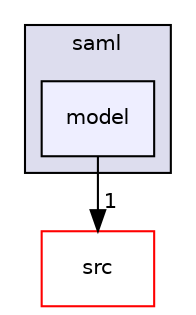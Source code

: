 digraph "wt-4.8.2/examples/feature/saml/model" {
  compound=true
  node [ fontsize="10", fontname="Helvetica"];
  edge [ labelfontsize="10", labelfontname="Helvetica"];
  subgraph clusterdir_fdc3b5abbbddd66359e87a8843b85bff {
    graph [ bgcolor="#ddddee", pencolor="black", label="saml" fontname="Helvetica", fontsize="10", URL="dir_fdc3b5abbbddd66359e87a8843b85bff.html"]
  dir_a631db16ef0f849bcf2d4ed76a45edb4 [shape=box, label="model", style="filled", fillcolor="#eeeeff", pencolor="black", URL="dir_a631db16ef0f849bcf2d4ed76a45edb4.html"];
  }
  dir_8c2075826d83665da24477cf5d507b72 [shape=box label="src" fillcolor="white" style="filled" color="red" URL="dir_8c2075826d83665da24477cf5d507b72.html"];
  dir_a631db16ef0f849bcf2d4ed76a45edb4->dir_8c2075826d83665da24477cf5d507b72 [headlabel="1", labeldistance=1.5 headhref="dir_000308_000007.html"];
}
